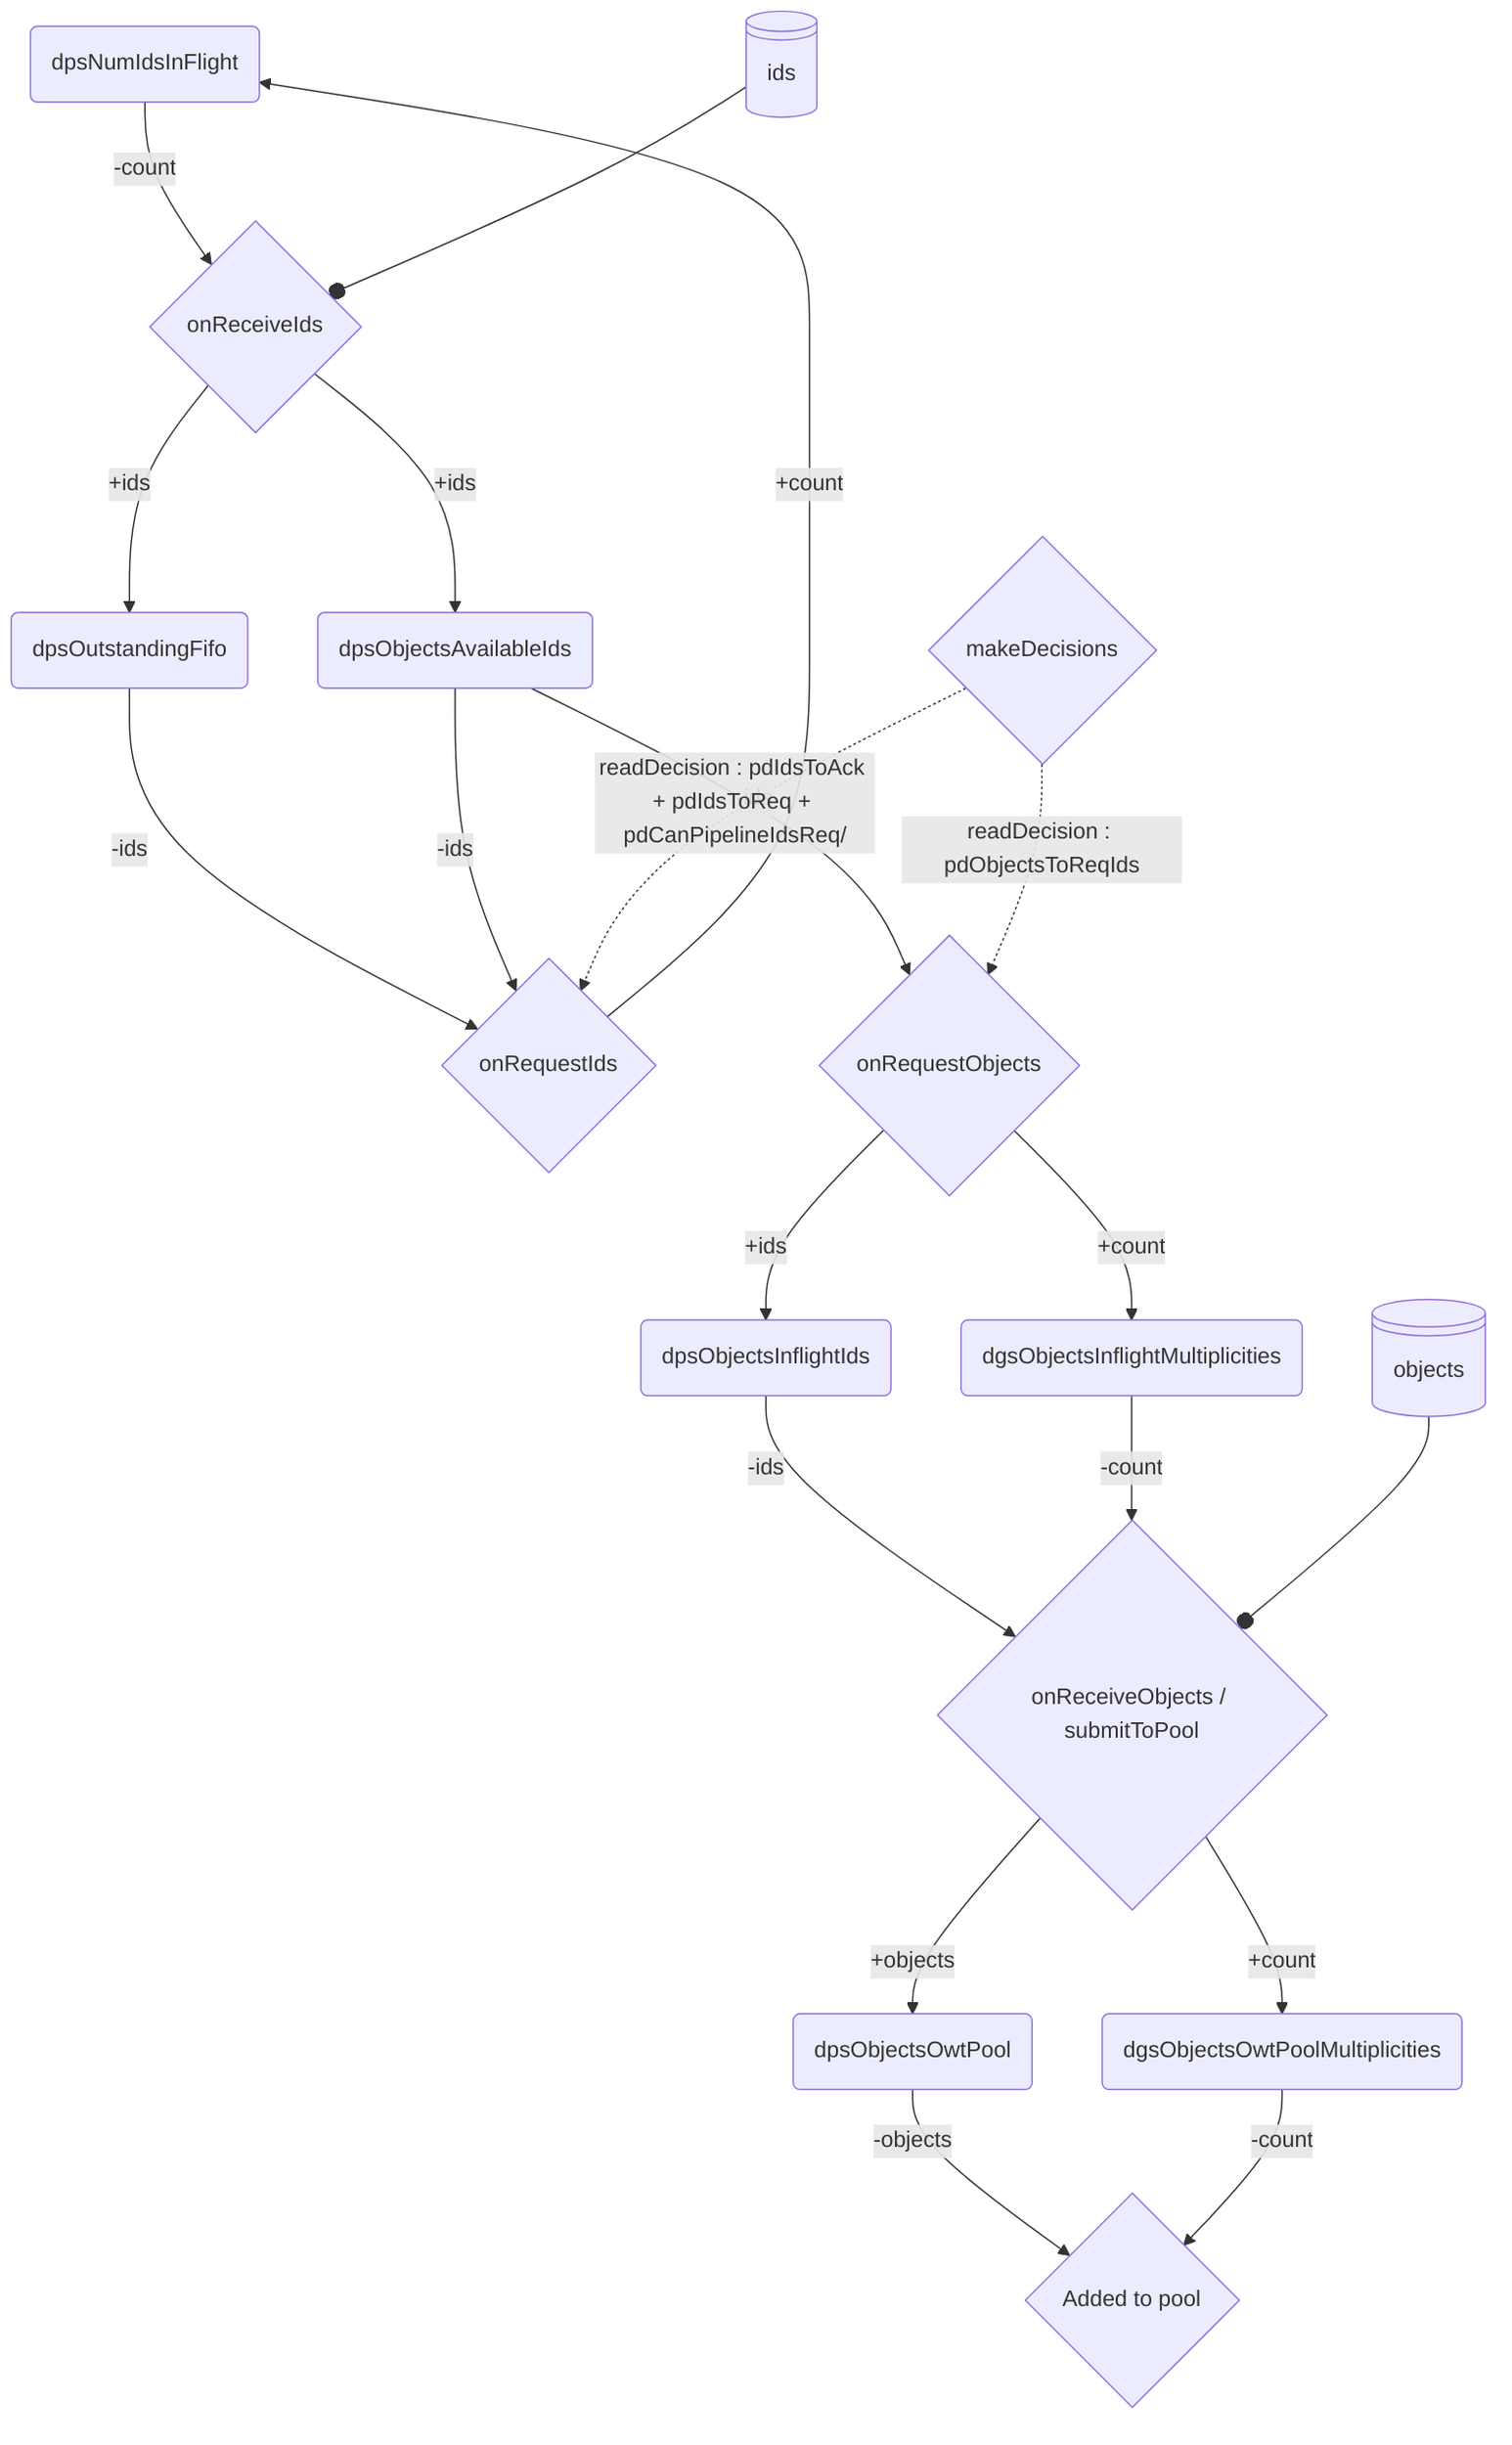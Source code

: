 flowchart TD
    A(dpsNumIdsInFlight)
    B(dpsOutstandingFifo)
    C(dpsObjectsAvailableIds)
    D(dpsObjectsInflightIds)
    F(dpsObjectsOwtPool)

    H(dgsObjectsInflightMultiplicities)
    I(dgsObjectsOwtPoolMultiplicities)

    EA{onRequestIds}
    EA-->|+count| A
    B -->|-ids| EA
    C -->|-ids| EA

    EB{onReceiveIds}
    A -->|-count| EB
    EB -->|+ids| B
    IN1@{ shape: lin-cyl, label: "ids" } --o EB
    EB -->|+ids| C

    EC{onRequestObjects}
    C -->|-ids| EC
    EC -->|+ids| D
    EC -->|+count| H

    ED{onReceiveObjects / submitToPool}
    D -->|-ids| ED
    H -->|-count| ED
    IN2@{ shape: lin-cyl, label: "objects" } --o ED
    ED -->|+objects| F
    ED -->|+count| I

    EE{makeDecisions}
    EE -.->|readDecision : pdIdsToAck + pdIdsToReq + pdCanPipelineIdsReq/| EA
    EE -.->|readDecision : pdObjectsToReqIds| EC

    EG{Added to pool}
    F -->|-objects| EG
    I -->|-count| EG